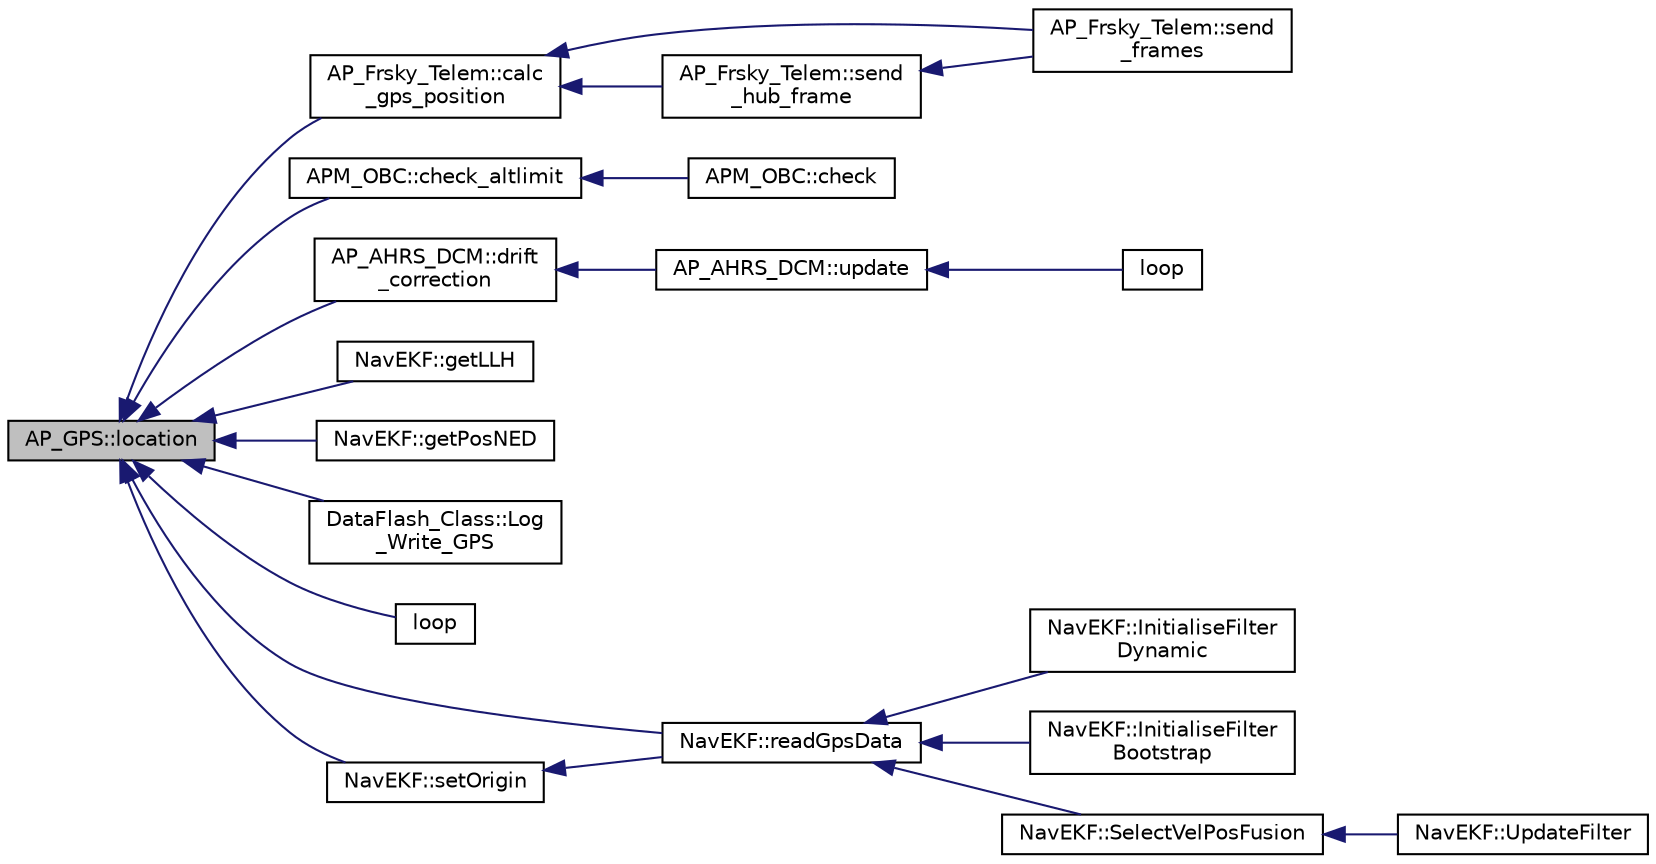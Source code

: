 digraph "AP_GPS::location"
{
 // INTERACTIVE_SVG=YES
  edge [fontname="Helvetica",fontsize="10",labelfontname="Helvetica",labelfontsize="10"];
  node [fontname="Helvetica",fontsize="10",shape=record];
  rankdir="LR";
  Node1 [label="AP_GPS::location",height=0.2,width=0.4,color="black", fillcolor="grey75", style="filled" fontcolor="black"];
  Node1 -> Node2 [dir="back",color="midnightblue",fontsize="10",style="solid",fontname="Helvetica"];
  Node2 [label="AP_Frsky_Telem::calc\l_gps_position",height=0.2,width=0.4,color="black", fillcolor="white", style="filled",URL="$classAP__Frsky__Telem.html#a510cbcdb88686cc55c2169b6e18fc8ac"];
  Node2 -> Node3 [dir="back",color="midnightblue",fontsize="10",style="solid",fontname="Helvetica"];
  Node3 [label="AP_Frsky_Telem::send\l_frames",height=0.2,width=0.4,color="black", fillcolor="white", style="filled",URL="$classAP__Frsky__Telem.html#a9c09b9a14c083f48e845d81484de9c0e"];
  Node2 -> Node4 [dir="back",color="midnightblue",fontsize="10",style="solid",fontname="Helvetica"];
  Node4 [label="AP_Frsky_Telem::send\l_hub_frame",height=0.2,width=0.4,color="black", fillcolor="white", style="filled",URL="$classAP__Frsky__Telem.html#ae386d05deadb794547df5a4e22edcc8a"];
  Node4 -> Node3 [dir="back",color="midnightblue",fontsize="10",style="solid",fontname="Helvetica"];
  Node1 -> Node5 [dir="back",color="midnightblue",fontsize="10",style="solid",fontname="Helvetica"];
  Node5 [label="APM_OBC::check_altlimit",height=0.2,width=0.4,color="black", fillcolor="white", style="filled",URL="$classAPM__OBC.html#a208f90315a886e5688d8f425425afad8"];
  Node5 -> Node6 [dir="back",color="midnightblue",fontsize="10",style="solid",fontname="Helvetica"];
  Node6 [label="APM_OBC::check",height=0.2,width=0.4,color="black", fillcolor="white", style="filled",URL="$classAPM__OBC.html#abcd546549be8688ab9cd0c46147dc077"];
  Node1 -> Node7 [dir="back",color="midnightblue",fontsize="10",style="solid",fontname="Helvetica"];
  Node7 [label="AP_AHRS_DCM::drift\l_correction",height=0.2,width=0.4,color="black", fillcolor="white", style="filled",URL="$classAP__AHRS__DCM.html#a8c3304b59bc6a27f24c686985c100549"];
  Node7 -> Node8 [dir="back",color="midnightblue",fontsize="10",style="solid",fontname="Helvetica"];
  Node8 [label="AP_AHRS_DCM::update",height=0.2,width=0.4,color="black", fillcolor="white", style="filled",URL="$classAP__AHRS__DCM.html#a6bf59b99999767fdbf4dfd363bc51bfd"];
  Node8 -> Node9 [dir="back",color="midnightblue",fontsize="10",style="solid",fontname="Helvetica"];
  Node9 [label="loop",height=0.2,width=0.4,color="black", fillcolor="white", style="filled",URL="$AHRS__Test_8pde.html#a0b33edabd7f1c4e4a0bf32c67269be2f"];
  Node1 -> Node10 [dir="back",color="midnightblue",fontsize="10",style="solid",fontname="Helvetica"];
  Node10 [label="NavEKF::getLLH",height=0.2,width=0.4,color="black", fillcolor="white", style="filled",URL="$classNavEKF.html#adc74369bdb7425b717f68eec54aa123f"];
  Node1 -> Node11 [dir="back",color="midnightblue",fontsize="10",style="solid",fontname="Helvetica"];
  Node11 [label="NavEKF::getPosNED",height=0.2,width=0.4,color="black", fillcolor="white", style="filled",URL="$classNavEKF.html#a90a1fa4f67a09d5af0a6d2a11580269f"];
  Node1 -> Node12 [dir="back",color="midnightblue",fontsize="10",style="solid",fontname="Helvetica"];
  Node12 [label="DataFlash_Class::Log\l_Write_GPS",height=0.2,width=0.4,color="black", fillcolor="white", style="filled",URL="$classDataFlash__Class.html#a99edf88e150050fa323babcd07954c34"];
  Node1 -> Node13 [dir="back",color="midnightblue",fontsize="10",style="solid",fontname="Helvetica"];
  Node13 [label="loop",height=0.2,width=0.4,color="black", fillcolor="white", style="filled",URL="$GPS__AUTO__test_8pde.html#afe461d27b9c48d5921c00d521181f12f"];
  Node1 -> Node14 [dir="back",color="midnightblue",fontsize="10",style="solid",fontname="Helvetica"];
  Node14 [label="NavEKF::readGpsData",height=0.2,width=0.4,color="black", fillcolor="white", style="filled",URL="$classNavEKF.html#a4c44a7b25f5b5584b755142c6198fd1e"];
  Node14 -> Node15 [dir="back",color="midnightblue",fontsize="10",style="solid",fontname="Helvetica"];
  Node15 [label="NavEKF::InitialiseFilter\lDynamic",height=0.2,width=0.4,color="black", fillcolor="white", style="filled",URL="$classNavEKF.html#a12500a621febd8f914f6e16db4c28759"];
  Node14 -> Node16 [dir="back",color="midnightblue",fontsize="10",style="solid",fontname="Helvetica"];
  Node16 [label="NavEKF::InitialiseFilter\lBootstrap",height=0.2,width=0.4,color="black", fillcolor="white", style="filled",URL="$classNavEKF.html#a290932b02347c5247f036fbc3c7af9d8"];
  Node14 -> Node17 [dir="back",color="midnightblue",fontsize="10",style="solid",fontname="Helvetica"];
  Node17 [label="NavEKF::SelectVelPosFusion",height=0.2,width=0.4,color="black", fillcolor="white", style="filled",URL="$classNavEKF.html#a58fc44f797a61b7f760baa4961f43342"];
  Node17 -> Node18 [dir="back",color="midnightblue",fontsize="10",style="solid",fontname="Helvetica"];
  Node18 [label="NavEKF::UpdateFilter",height=0.2,width=0.4,color="black", fillcolor="white", style="filled",URL="$classNavEKF.html#a58d3c9694abab421e8eadd78e72ac67c"];
  Node1 -> Node19 [dir="back",color="midnightblue",fontsize="10",style="solid",fontname="Helvetica"];
  Node19 [label="NavEKF::setOrigin",height=0.2,width=0.4,color="black", fillcolor="white", style="filled",URL="$classNavEKF.html#a7bf2627b0844597c21b9736204fd672f"];
  Node19 -> Node14 [dir="back",color="midnightblue",fontsize="10",style="solid",fontname="Helvetica"];
}
